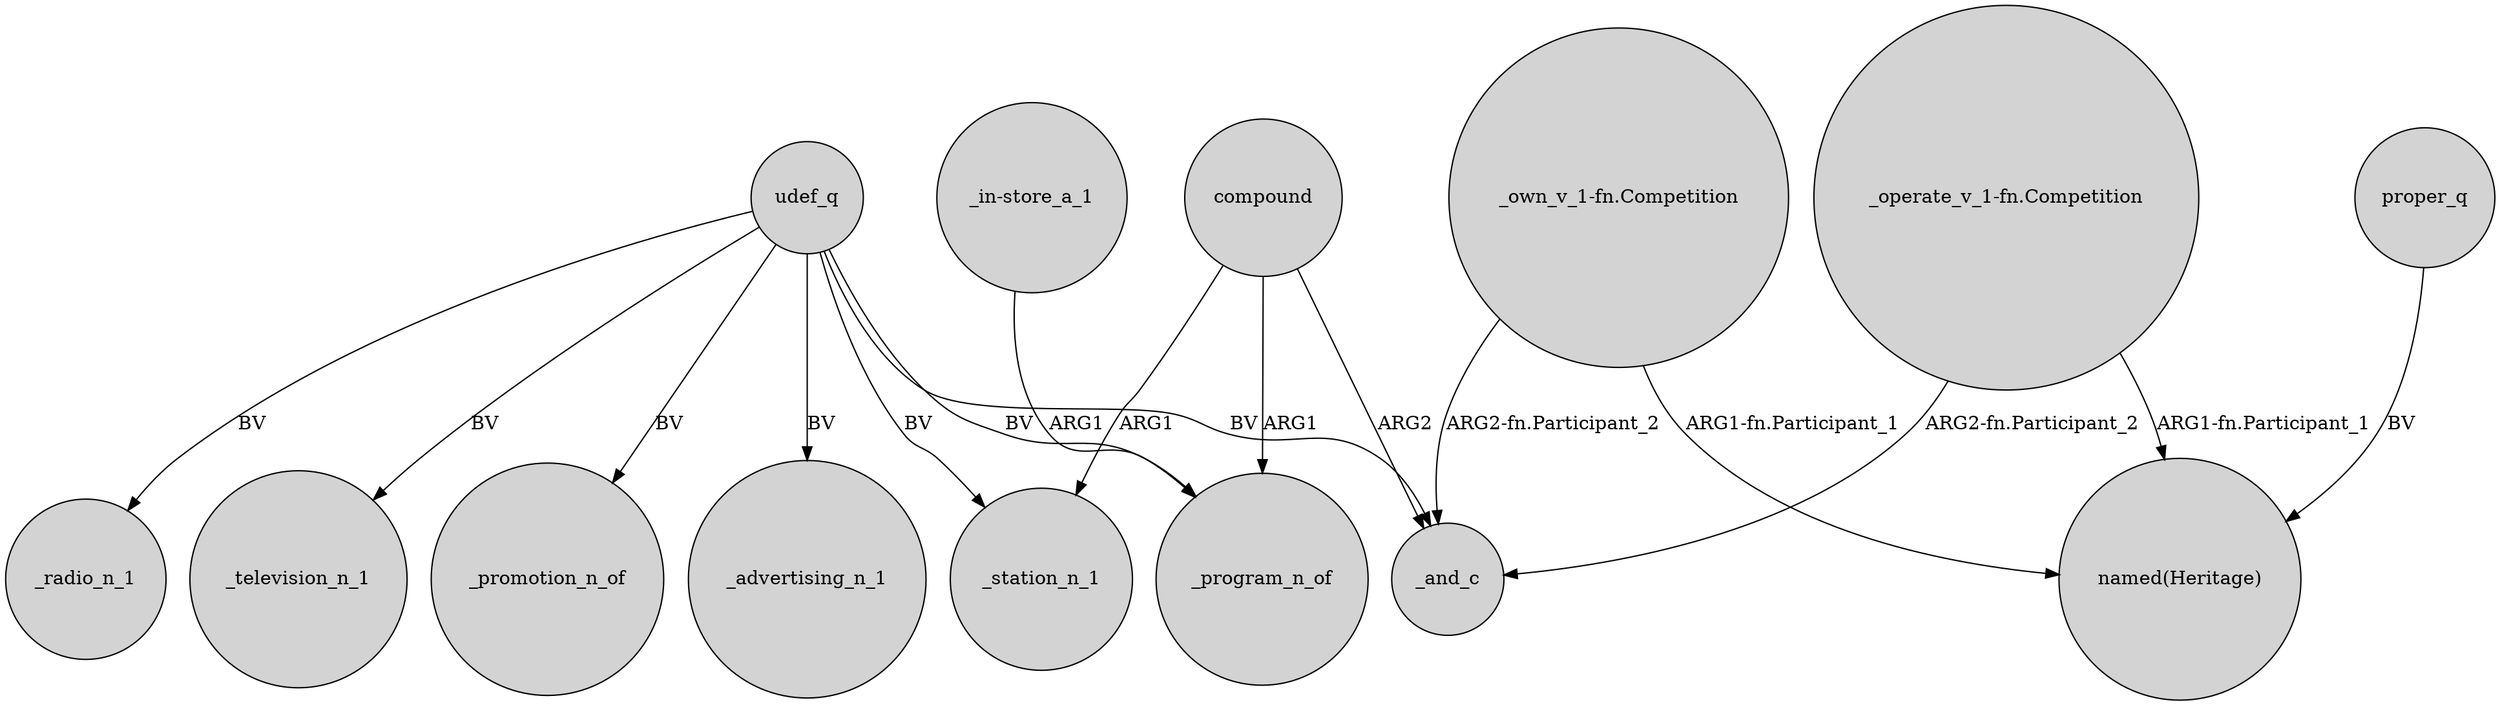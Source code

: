 digraph {
	node [shape=circle style=filled]
	"_operate_v_1-fn.Competition" -> _and_c [label="ARG2-fn.Participant_2"]
	udef_q -> _advertising_n_1 [label=BV]
	"_own_v_1-fn.Competition" -> _and_c [label="ARG2-fn.Participant_2"]
	proper_q -> "named(Heritage)" [label=BV]
	udef_q -> _and_c [label=BV]
	udef_q -> _radio_n_1 [label=BV]
	"_own_v_1-fn.Competition" -> "named(Heritage)" [label="ARG1-fn.Participant_1"]
	compound -> _and_c [label=ARG2]
	udef_q -> _station_n_1 [label=BV]
	udef_q -> _program_n_of [label=BV]
	"_operate_v_1-fn.Competition" -> "named(Heritage)" [label="ARG1-fn.Participant_1"]
	compound -> _station_n_1 [label=ARG1]
	udef_q -> _television_n_1 [label=BV]
	udef_q -> _promotion_n_of [label=BV]
	"_in-store_a_1" -> _program_n_of [label=ARG1]
	compound -> _program_n_of [label=ARG1]
}
